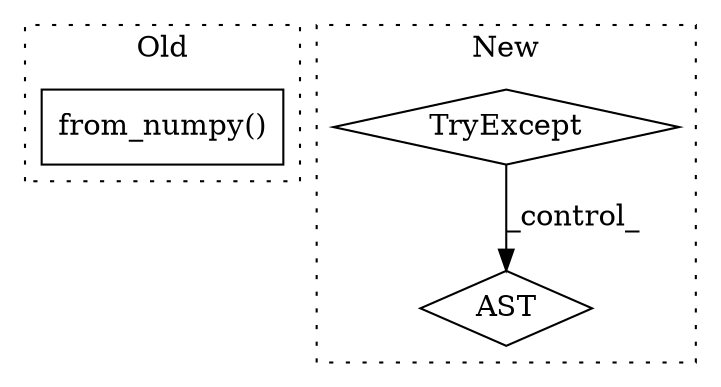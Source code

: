 digraph G {
subgraph cluster0 {
1 [label="from_numpy()" a="75" s="21278,21301" l="17,1" shape="box"];
label = "Old";
style="dotted";
}
subgraph cluster1 {
2 [label="TryExcept" a="71" s="20954" l="13" shape="diamond"];
3 [label="AST" a="2" s="20996,0" l="6,0" shape="diamond"];
label = "New";
style="dotted";
}
2 -> 3 [label="_control_"];
}